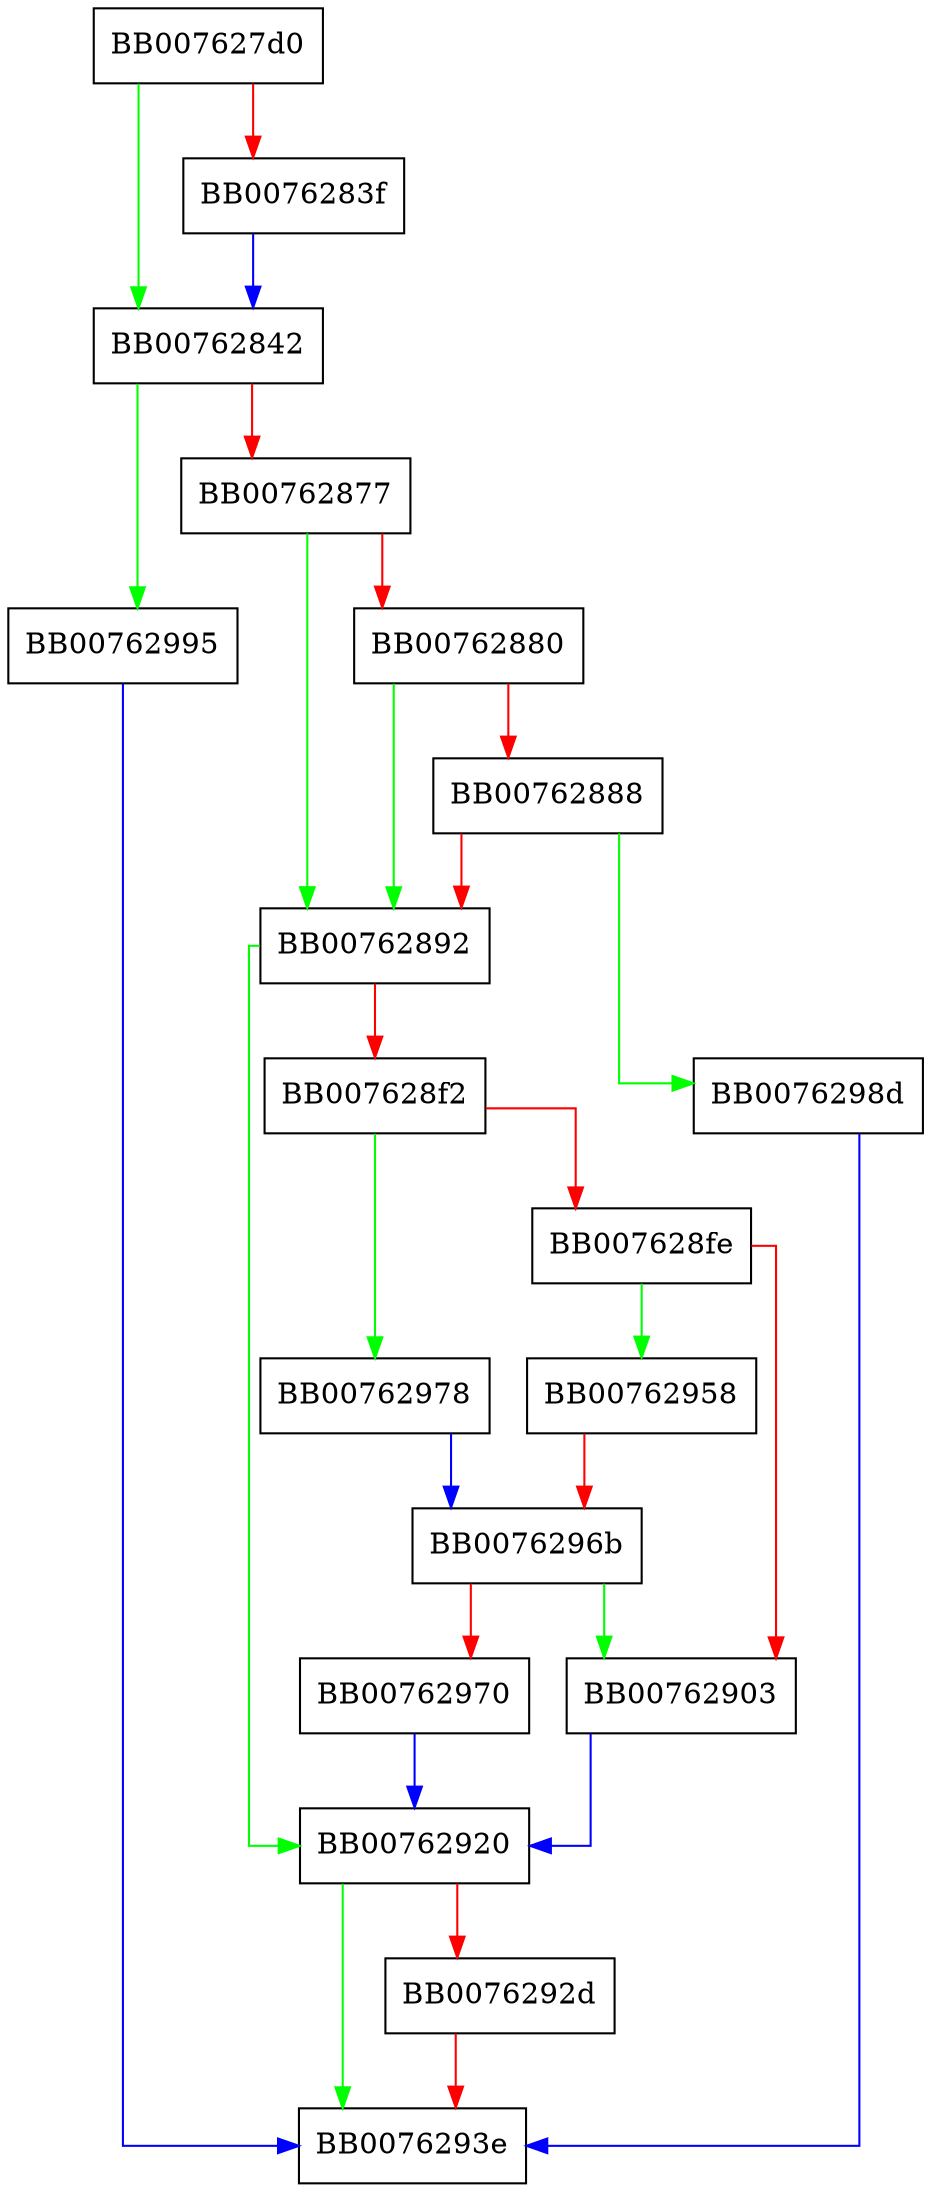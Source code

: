 digraph evp_pkey_ctx_ctrl_to_param {
  node [shape="box"];
  graph [splines=ortho];
  BB007627d0 -> BB00762842 [color="green"];
  BB007627d0 -> BB0076283f [color="red"];
  BB0076283f -> BB00762842 [color="blue"];
  BB00762842 -> BB00762995 [color="green"];
  BB00762842 -> BB00762877 [color="red"];
  BB00762877 -> BB00762892 [color="green"];
  BB00762877 -> BB00762880 [color="red"];
  BB00762880 -> BB00762892 [color="green"];
  BB00762880 -> BB00762888 [color="red"];
  BB00762888 -> BB0076298d [color="green"];
  BB00762888 -> BB00762892 [color="red"];
  BB00762892 -> BB00762920 [color="green"];
  BB00762892 -> BB007628f2 [color="red"];
  BB007628f2 -> BB00762978 [color="green"];
  BB007628f2 -> BB007628fe [color="red"];
  BB007628fe -> BB00762958 [color="green"];
  BB007628fe -> BB00762903 [color="red"];
  BB00762903 -> BB00762920 [color="blue"];
  BB00762920 -> BB0076293e [color="green"];
  BB00762920 -> BB0076292d [color="red"];
  BB0076292d -> BB0076293e [color="red"];
  BB00762958 -> BB0076296b [color="red"];
  BB0076296b -> BB00762903 [color="green"];
  BB0076296b -> BB00762970 [color="red"];
  BB00762970 -> BB00762920 [color="blue"];
  BB00762978 -> BB0076296b [color="blue"];
  BB0076298d -> BB0076293e [color="blue"];
  BB00762995 -> BB0076293e [color="blue"];
}